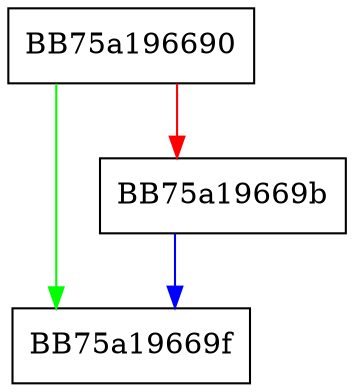 digraph GetLocalsCount {
  node [shape="box"];
  graph [splines=ortho];
  BB75a196690 -> BB75a19669f [color="green"];
  BB75a196690 -> BB75a19669b [color="red"];
  BB75a19669b -> BB75a19669f [color="blue"];
}